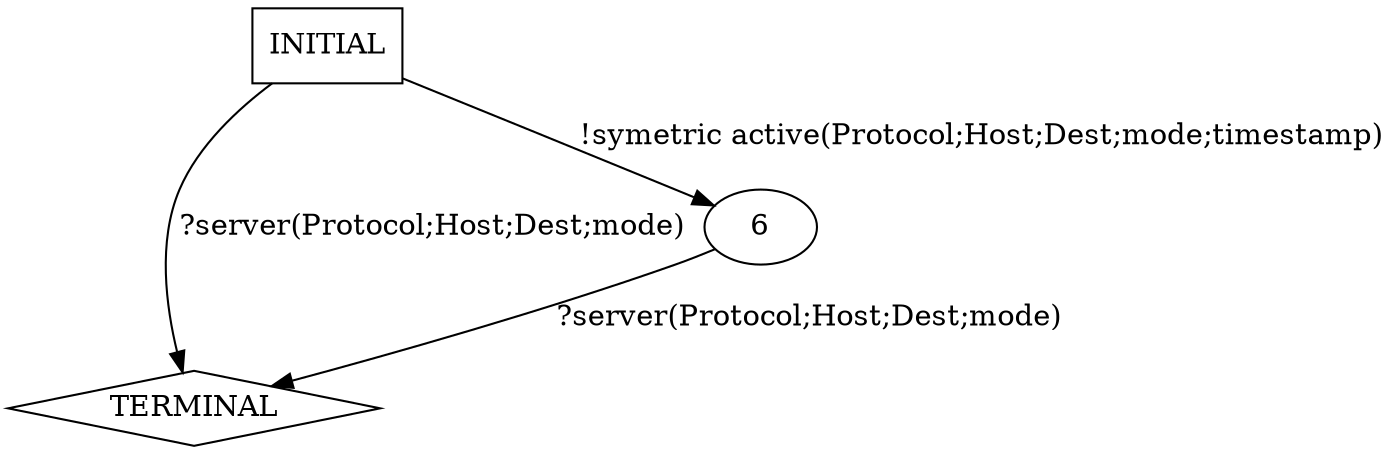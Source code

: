 digraph G {
  0 [label="INITIAL",shape=box];
  1 [label="TERMINAL",shape=diamond];
  6 [label="6"];
0->1  [label="?server(Protocol;Host;Dest;mode)"]
0->6  [label="!symetric active(Protocol;Host;Dest;mode;timestamp)"]
6->1  [label="?server(Protocol;Host;Dest;mode)"]
}
